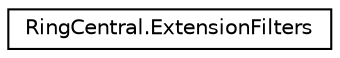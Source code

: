 digraph "Graphical Class Hierarchy"
{
 // LATEX_PDF_SIZE
  edge [fontname="Helvetica",fontsize="10",labelfontname="Helvetica",labelfontsize="10"];
  node [fontname="Helvetica",fontsize="10",shape=record];
  rankdir="LR";
  Node0 [label="RingCentral.ExtensionFilters",height=0.2,width=0.4,color="black", fillcolor="white", style="filled",URL="$classRingCentral_1_1ExtensionFilters.html",tooltip="Specifies filtering based on extension ids"];
}

